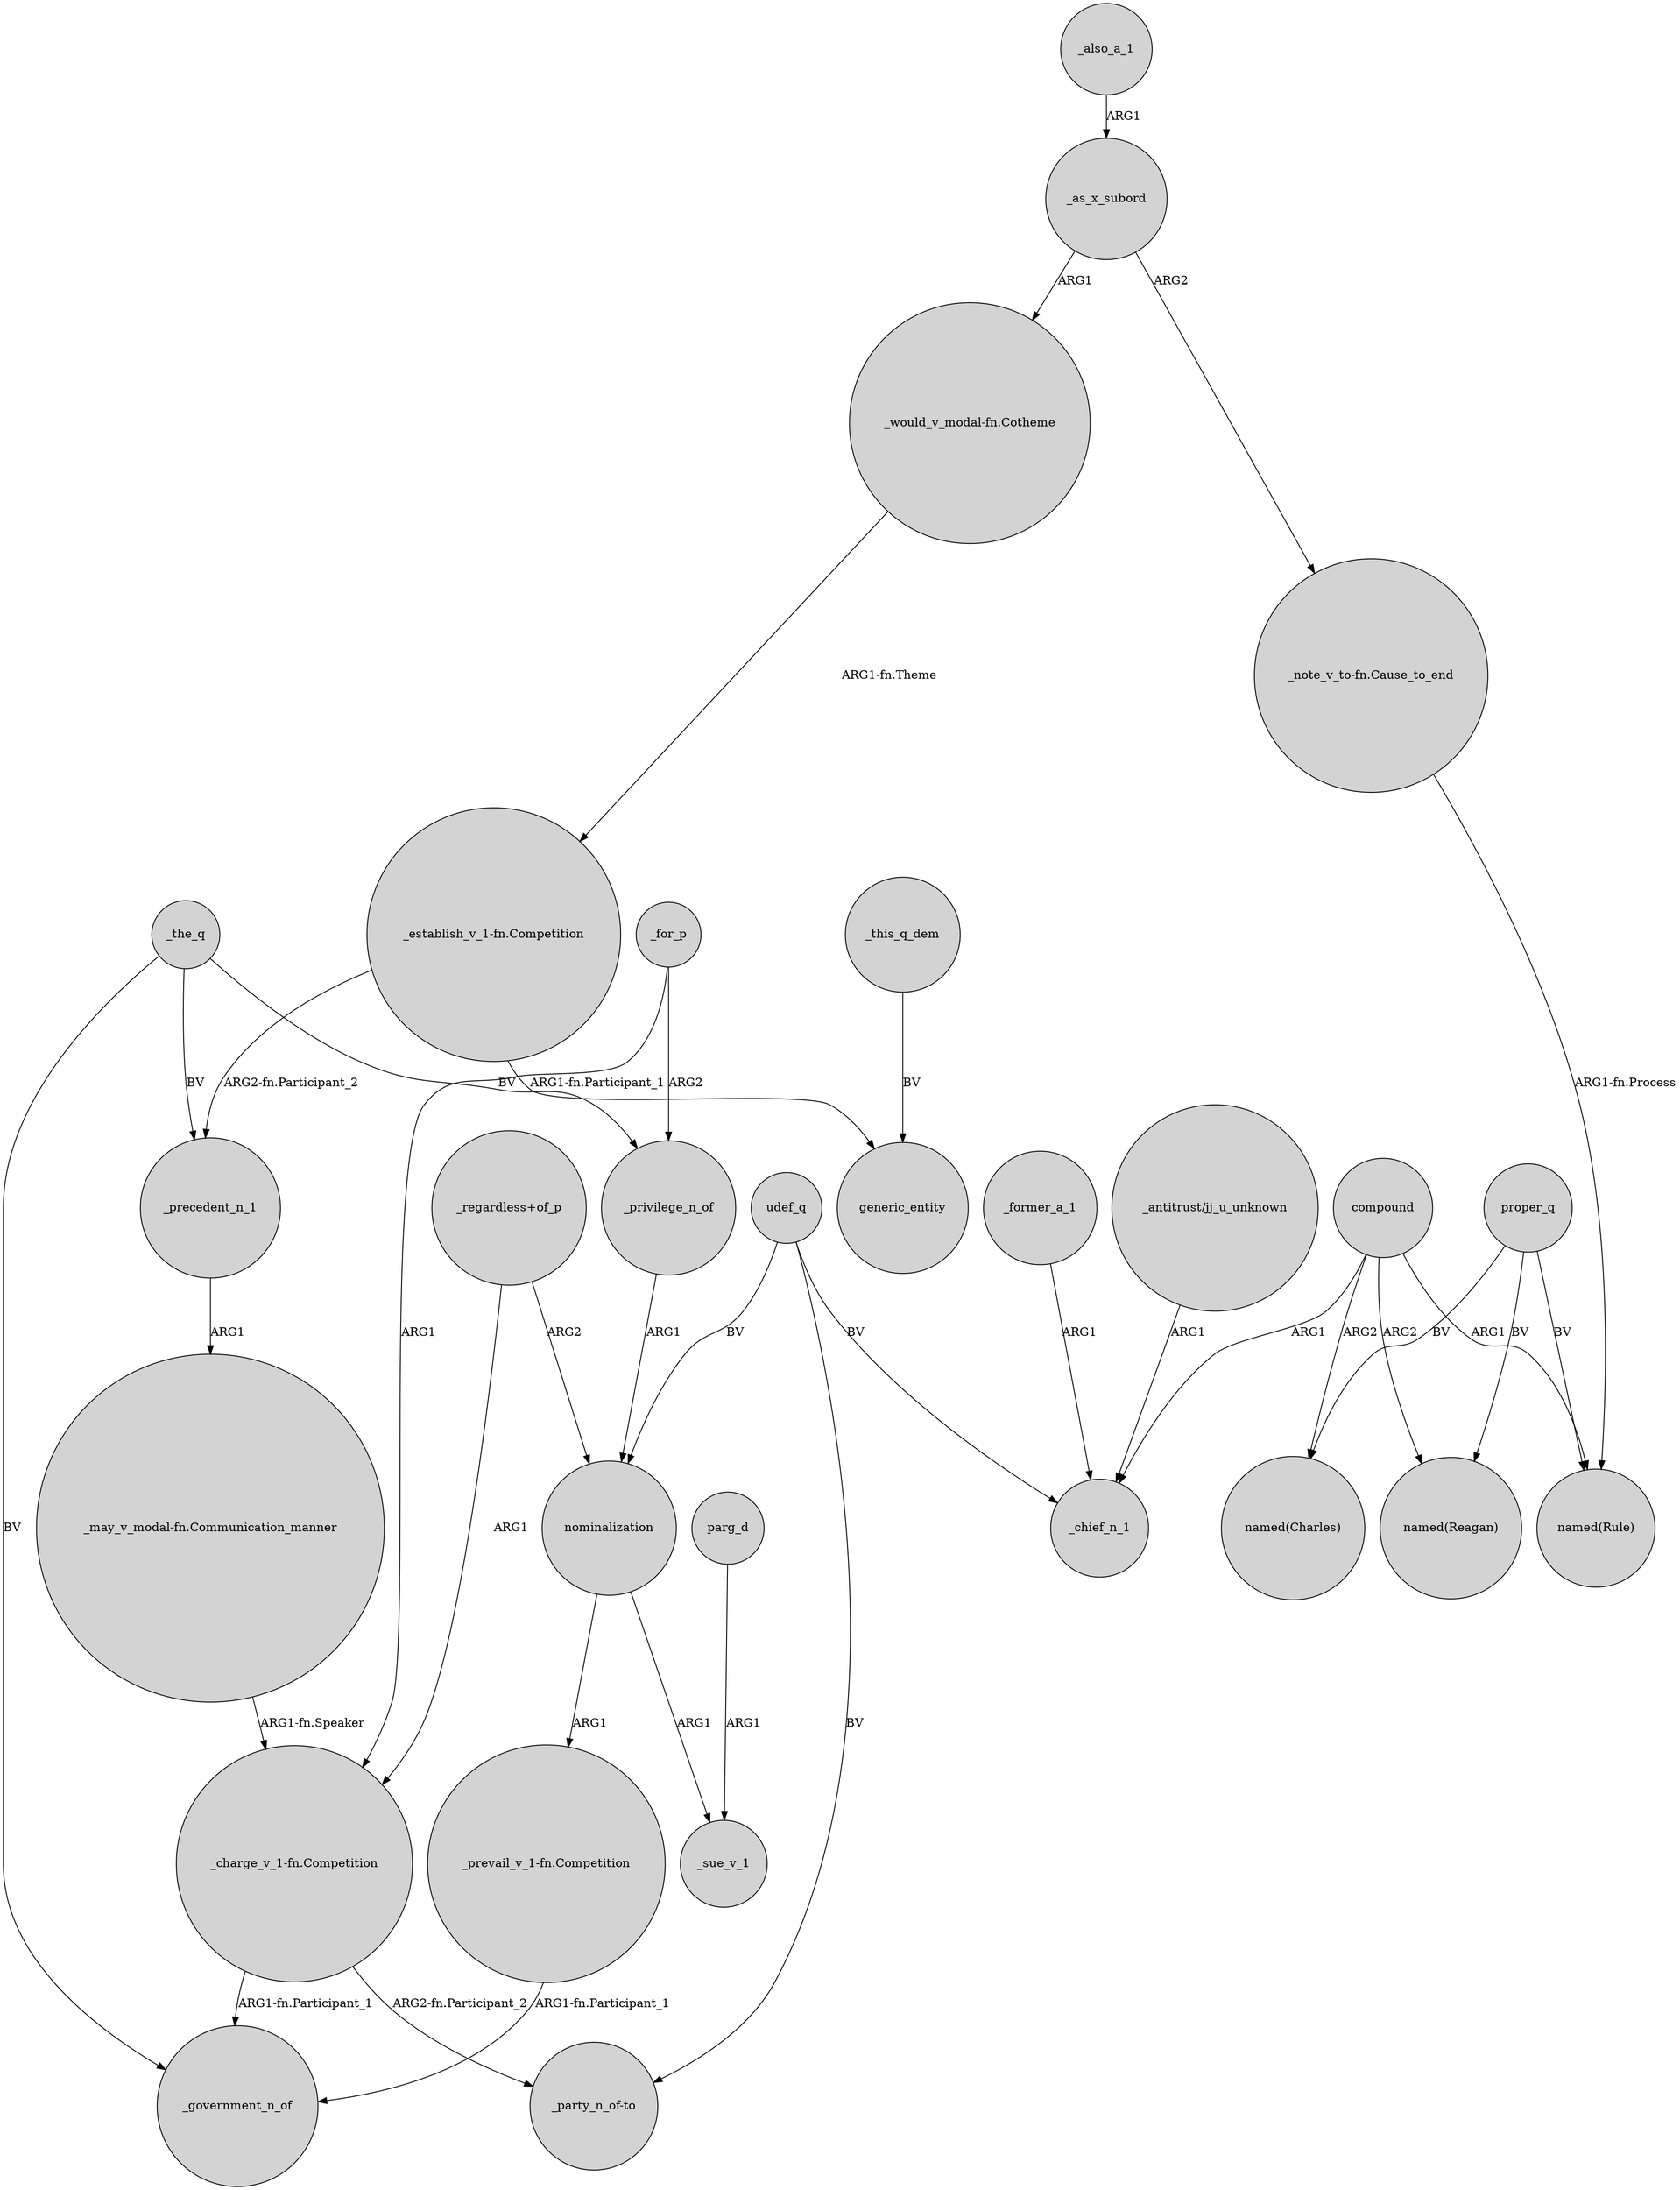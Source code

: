 digraph {
	node [shape=circle style=filled]
	nominalization -> "_prevail_v_1-fn.Competition" [label=ARG1]
	_former_a_1 -> _chief_n_1 [label=ARG1]
	"_charge_v_1-fn.Competition" -> _government_n_of [label="ARG1-fn.Participant_1"]
	"_establish_v_1-fn.Competition" -> generic_entity [label="ARG1-fn.Participant_1"]
	"_would_v_modal-fn.Cotheme" -> "_establish_v_1-fn.Competition" [label="ARG1-fn.Theme"]
	_for_p -> "_charge_v_1-fn.Competition" [label=ARG1]
	proper_q -> "named(Rule)" [label=BV]
	udef_q -> _chief_n_1 [label=BV]
	udef_q -> nominalization [label=BV]
	proper_q -> "named(Reagan)" [label=BV]
	compound -> _chief_n_1 [label=ARG1]
	"_establish_v_1-fn.Competition" -> _precedent_n_1 [label="ARG2-fn.Participant_2"]
	_precedent_n_1 -> "_may_v_modal-fn.Communication_manner" [label=ARG1]
	_also_a_1 -> _as_x_subord [label=ARG1]
	"_charge_v_1-fn.Competition" -> "_party_n_of-to" [label="ARG2-fn.Participant_2"]
	proper_q -> "named(Charles)" [label=BV]
	_the_q -> _precedent_n_1 [label=BV]
	_this_q_dem -> generic_entity [label=BV]
	"_note_v_to-fn.Cause_to_end" -> "named(Rule)" [label="ARG1-fn.Process"]
	"_antitrust/jj_u_unknown" -> _chief_n_1 [label=ARG1]
	"_may_v_modal-fn.Communication_manner" -> "_charge_v_1-fn.Competition" [label="ARG1-fn.Speaker"]
	"_regardless+of_p" -> "_charge_v_1-fn.Competition" [label=ARG1]
	_for_p -> _privilege_n_of [label=ARG2]
	"_prevail_v_1-fn.Competition" -> _government_n_of [label="ARG1-fn.Participant_1"]
	nominalization -> _sue_v_1 [label=ARG1]
	_the_q -> _privilege_n_of [label=BV]
	parg_d -> _sue_v_1 [label=ARG1]
	_the_q -> _government_n_of [label=BV]
	compound -> "named(Charles)" [label=ARG2]
	_as_x_subord -> "_would_v_modal-fn.Cotheme" [label=ARG1]
	compound -> "named(Reagan)" [label=ARG2]
	compound -> "named(Rule)" [label=ARG1]
	_privilege_n_of -> nominalization [label=ARG1]
	udef_q -> "_party_n_of-to" [label=BV]
	"_regardless+of_p" -> nominalization [label=ARG2]
	_as_x_subord -> "_note_v_to-fn.Cause_to_end" [label=ARG2]
}
